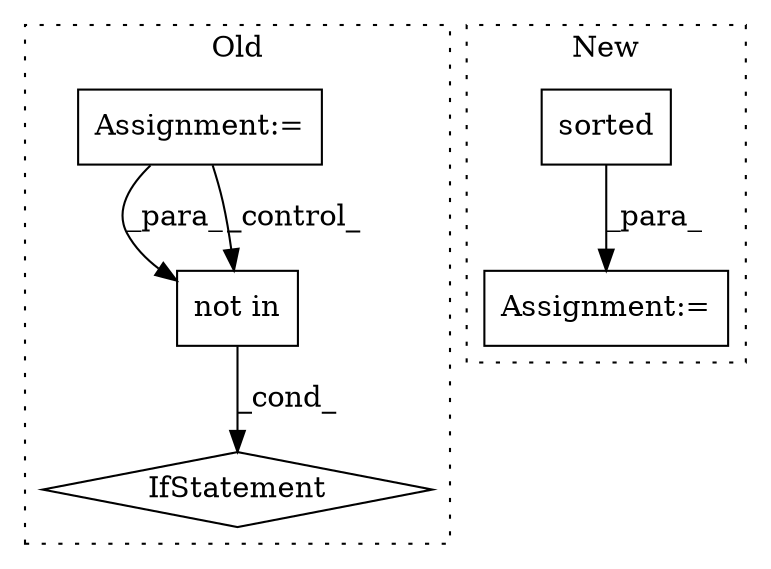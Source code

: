digraph G {
subgraph cluster0 {
1 [label="not in" a="108" s="2669" l="42" shape="box"];
3 [label="IfStatement" a="25" s="2652,2711" l="17,2" shape="diamond"];
5 [label="Assignment:=" a="7" s="2355" l="1" shape="box"];
label = "Old";
style="dotted";
}
subgraph cluster1 {
2 [label="sorted" a="32" s="1501,1526" l="7,1" shape="box"];
4 [label="Assignment:=" a="7" s="1495" l="1" shape="box"];
label = "New";
style="dotted";
}
1 -> 3 [label="_cond_"];
2 -> 4 [label="_para_"];
5 -> 1 [label="_para_"];
5 -> 1 [label="_control_"];
}